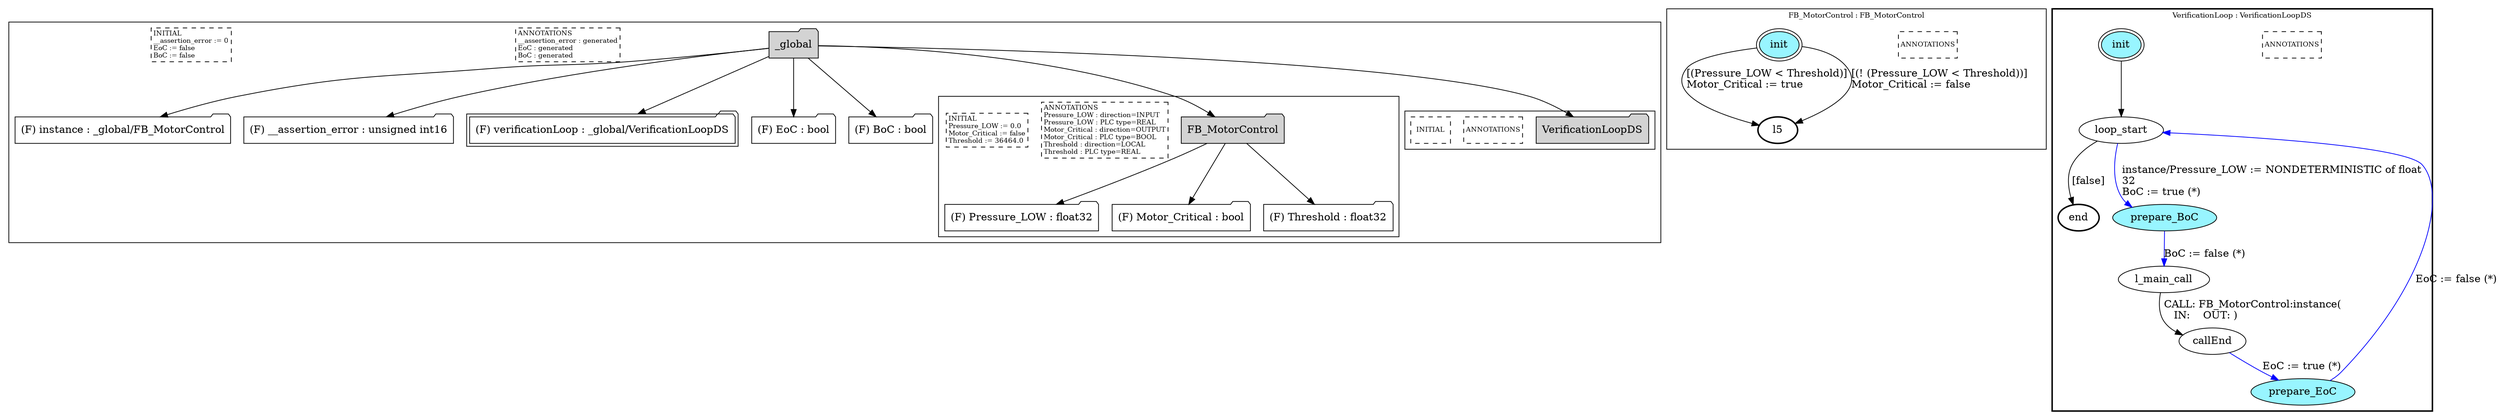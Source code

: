 digraph G {
	subgraph cluster__global1917579871 {
		node [shape="folder", style="filled"];
		//label="_global";
		_global1917579871 [label="_global"];
		_global1917579871 -> instance382698552;
		instance382698552 [label = "(F) instance : _global/FB_MotorControl", fillcolor="white" ];
		_global1917579871 -> __assertion_error581359452;
		__assertion_error581359452 [label = "(F) __assertion_error : unsigned int16", fillcolor="white" ];
		_global1917579871 -> verificationLoop583744857;
		verificationLoop583744857 [label = "(F) verificationLoop : _global/VerificationLoopDS", fillcolor="white" , peripheries=2];
		_global1917579871 -> EoC2084912180;
		EoC2084912180 [label = "(F) EoC : bool", fillcolor="white" ];
		_global1917579871 -> BoC1401564942;
		BoC1401564942 [label = "(F) BoC : bool", fillcolor="white" ];
		_global1917579871 -> FB_MotorControl716896919;
		subgraph cluster_FB_MotorControl716896919 {
			node [shape="folder", style="filled"];
			//label="FB_MotorControl";
			FB_MotorControl716896919 [label="FB_MotorControl"];
			FB_MotorControl716896919 -> Pressure_LOW1383031847;
			Pressure_LOW1383031847 [label = "(F) Pressure_LOW : float32", fillcolor="white" ];
			FB_MotorControl716896919 -> Motor_Critical881280045;
			Motor_Critical881280045 [label = "(F) Motor_Critical : bool", fillcolor="white" ];
			FB_MotorControl716896919 -> Threshold1800031808;
			Threshold1800031808 [label = "(F) Threshold : float32", fillcolor="white" ];
			
			annotations_pseudonode_FB_MotorControl716896919 [
				label="ANNOTATIONS\lPressure_LOW : direction=INPUT\lPressure_LOW : PLC type=REAL\lMotor_Critical : direction=OUTPUT\lMotor_Critical : PLC type=BOOL\lThreshold : direction=LOCAL\lThreshold : PLC type=REAL\l",
				fontsize=9, margin="0.04,0.04", fillcolor="white", shape="rectangle", style="dashed"];
			initamt_pseudonode_FB_MotorControl716896919 [
				label="INITIAL\lPressure_LOW := 0.0\lMotor_Critical := false\lThreshold := 36464.0\l",
				fontsize=9, margin="0.04,0.04", fillcolor="lightyellow", shape="rectangle", style="dashed"];
		}
		_global1917579871 -> VerificationLoopDS850300711;
		subgraph cluster_VerificationLoopDS850300711 {
			node [shape="folder", style="filled"];
			//label="VerificationLoopDS";
			VerificationLoopDS850300711 [label="VerificationLoopDS"];
			
			annotations_pseudonode_VerificationLoopDS850300711 [
				label="ANNOTATIONS",
				fontsize=9, margin="0.04,0.04", fillcolor="white", shape="rectangle", style="dashed"];
			initamt_pseudonode_VerificationLoopDS850300711 [
				label="INITIAL",
				fontsize=9, margin="0.04,0.04", fillcolor="lightyellow", shape="rectangle", style="dashed"];
		}
		
		annotations_pseudonode__global1917579871 [
			label="ANNOTATIONS\l__assertion_error : generated\lEoC : generated\lBoC : generated\l",
			fontsize=9, margin="0.04,0.04", fillcolor="white", shape="rectangle", style="dashed"];
		initamt_pseudonode__global1917579871 [
			label="INITIAL\l__assertion_error := 0\lEoC := false\lBoC := false\l",
			fontsize=9, margin="0.04,0.04", fillcolor="lightyellow", shape="rectangle", style="dashed"];
	}
	subgraph clusterFB_MotorControl {
		node [style="filled"];
		color="black";
		fontsize=10;
		ranksep=0.4;
		
		label="FB_MotorControl : FB_MotorControl";
		
		annotations_pseudonode_FB_MotorControl [
			label="ANNOTATIONS",
			fontsize=9, margin="0.04,0.04", fillcolor="white", shape="rectangle", style="dashed"];
		
		init_FB_MotorControl [label="init", color="black", fillcolor="cadetblue1", peripheries=2, shape="ellipse"];
		l5_FB_MotorControl [label="l5", color="black", fillcolor="white", style=bold, shape="ellipse"];
		init_FB_MotorControl -> l5_FB_MotorControl [color="black", label="[(Pressure_LOW < Threshold)]\lMotor_Critical := true\l"];
		init_FB_MotorControl -> l5_FB_MotorControl [color="black", label="[(! (Pressure_LOW < Threshold))]\lMotor_Critical := false\l"];
	}
	subgraph clusterVerificationLoop {
		node [style="filled"];
		style=bold;
		color="black";
		fontsize=10;
		ranksep=0.4;
		
		label="VerificationLoop : VerificationLoopDS";
		
		annotations_pseudonode_VerificationLoop [
			label="ANNOTATIONS",
			fontsize=9, margin="0.04,0.04", fillcolor="white", shape="rectangle", style="dashed"];
		
		init_VerificationLoop [label="init", color="black", fillcolor="cadetblue1", peripheries=2, shape="ellipse"];
		end_VerificationLoop [label="end", color="black", fillcolor="cadetblue1", style=bold, shape="ellipse"];
		loop_start_VerificationLoop [label="loop_start", color="black", fillcolor="white", shape="ellipse"];
		prepare_BoC_VerificationLoop [label="prepare_BoC", color="black", fillcolor="cadetblue1", shape="ellipse"];
		l_main_call_VerificationLoop [label="l_main_call", color="black", fillcolor="white", shape="ellipse"];
		callEnd_VerificationLoop [label="callEnd", color="black", fillcolor="white", shape="ellipse"];
		prepare_EoC_VerificationLoop [label="prepare_EoC", color="black", fillcolor="cadetblue1", shape="ellipse"];
		init_VerificationLoop -> loop_start_VerificationLoop [color="black", label=""];
		loop_start_VerificationLoop -> prepare_BoC_VerificationLoop [color="blue", label="instance/Pressure_LOW := NONDETERMINISTIC of float\l32\lBoC := true (*)\l"];
		prepare_BoC_VerificationLoop -> l_main_call_VerificationLoop [color="blue", label="BoC := false (*)"];
		l_main_call_VerificationLoop -> callEnd_VerificationLoop [color="black", label="CALL: FB_MotorControl:instance(\l   IN:    OUT: )\l"];
		callEnd_VerificationLoop -> prepare_EoC_VerificationLoop [color="blue", label="EoC := true (*)"];
		prepare_EoC_VerificationLoop -> loop_start_VerificationLoop [color="blue", label="EoC := false (*)"];
		loop_start_VerificationLoop -> end_VerificationLoop [color="black", label="[false]"];
	}
}

